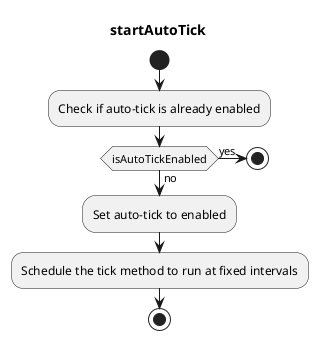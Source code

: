 @startuml
title startAutoTick

start
:Check if auto-tick is already enabled;
if (isAutoTickEnabled) then (yes)
    stop
else (no)
    :Set auto-tick to enabled;
    :Schedule the tick method to run at fixed intervals;
stop
@enduml